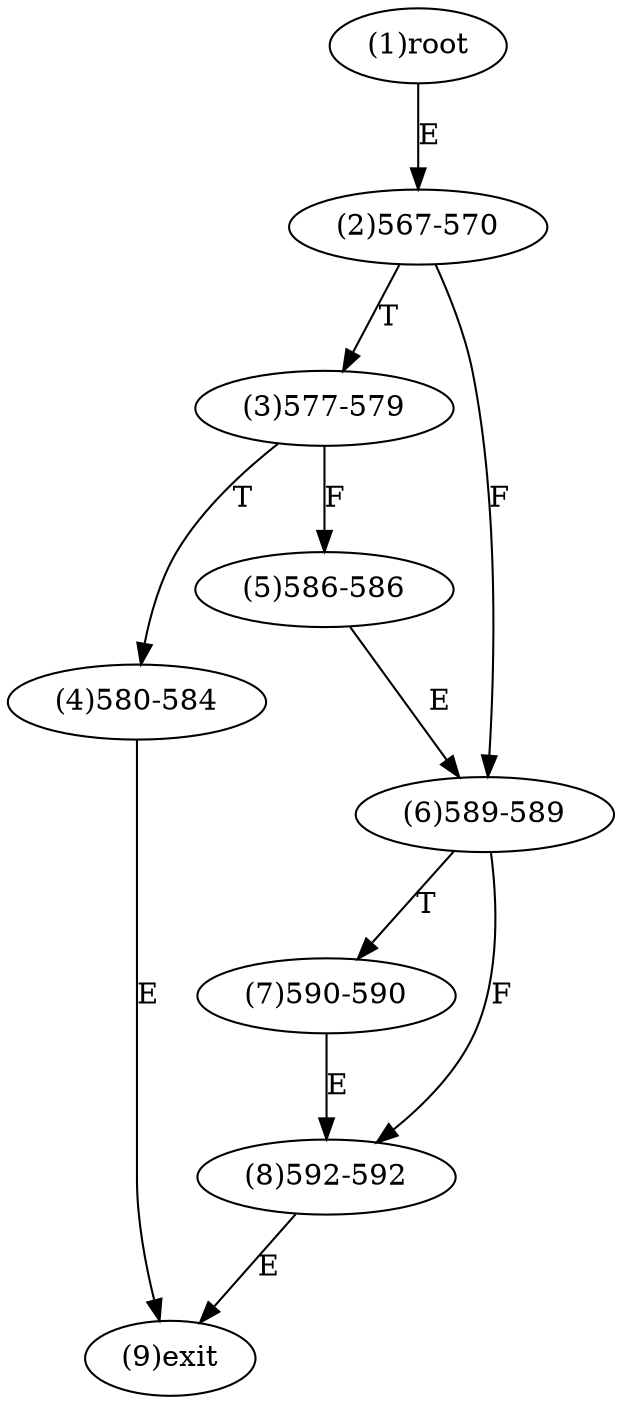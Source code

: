 digraph "" { 
1[ label="(1)root"];
2[ label="(2)567-570"];
3[ label="(3)577-579"];
4[ label="(4)580-584"];
5[ label="(5)586-586"];
6[ label="(6)589-589"];
7[ label="(7)590-590"];
8[ label="(8)592-592"];
9[ label="(9)exit"];
1->2[ label="E"];
2->6[ label="F"];
2->3[ label="T"];
3->5[ label="F"];
3->4[ label="T"];
4->9[ label="E"];
5->6[ label="E"];
6->8[ label="F"];
6->7[ label="T"];
7->8[ label="E"];
8->9[ label="E"];
}